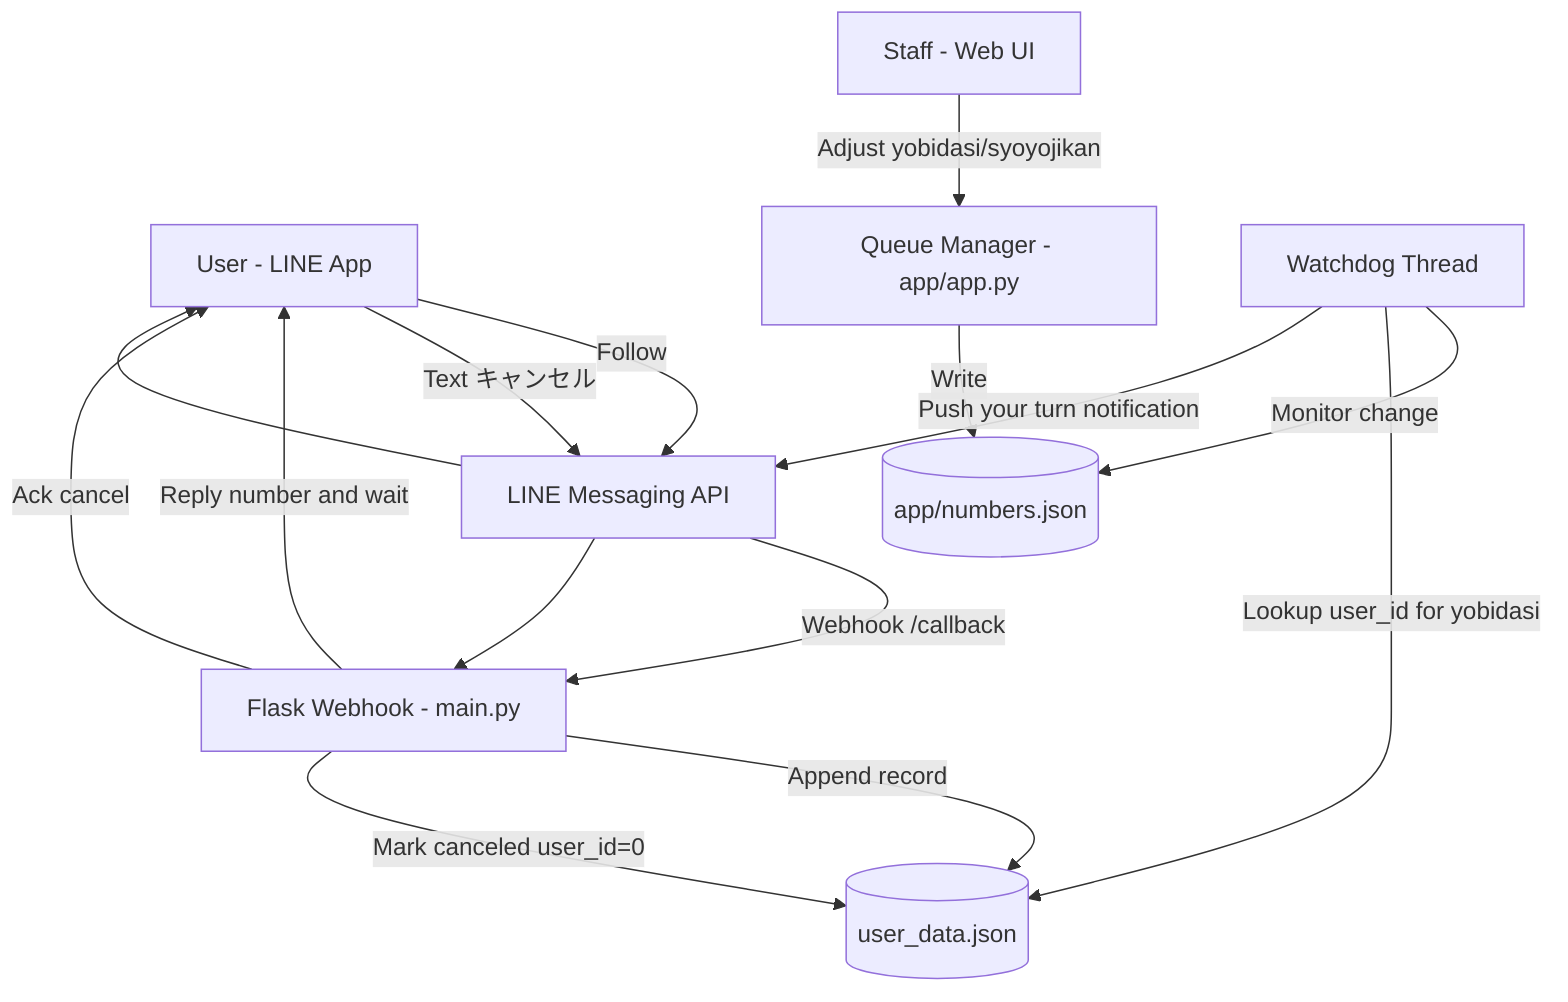 flowchart TD
U[User - LINE App] -->|Follow| L[LINE Messaging API]
L -->|Webhook /callback| W[Flask Webhook - main.py]
W -->|Append record| UD[(user_data.json)]
W -->|Reply number and wait| U

S[Staff - Web UI] -->|Adjust yobidasi/syoyojikan| Q[Queue Manager - app/app.py]
Q -->|Write| NUM[(app/numbers.json)]
FW[Watchdog Thread] -->|Monitor change| NUM
FW -->|Lookup user_id for yobidasi| UD
FW -->|Push your turn notification| L
L --> U

U -->|Text キャンセル| L
L --> W
W -->|Mark canceled user_id=0| UD
W -->|Ack cancel| U